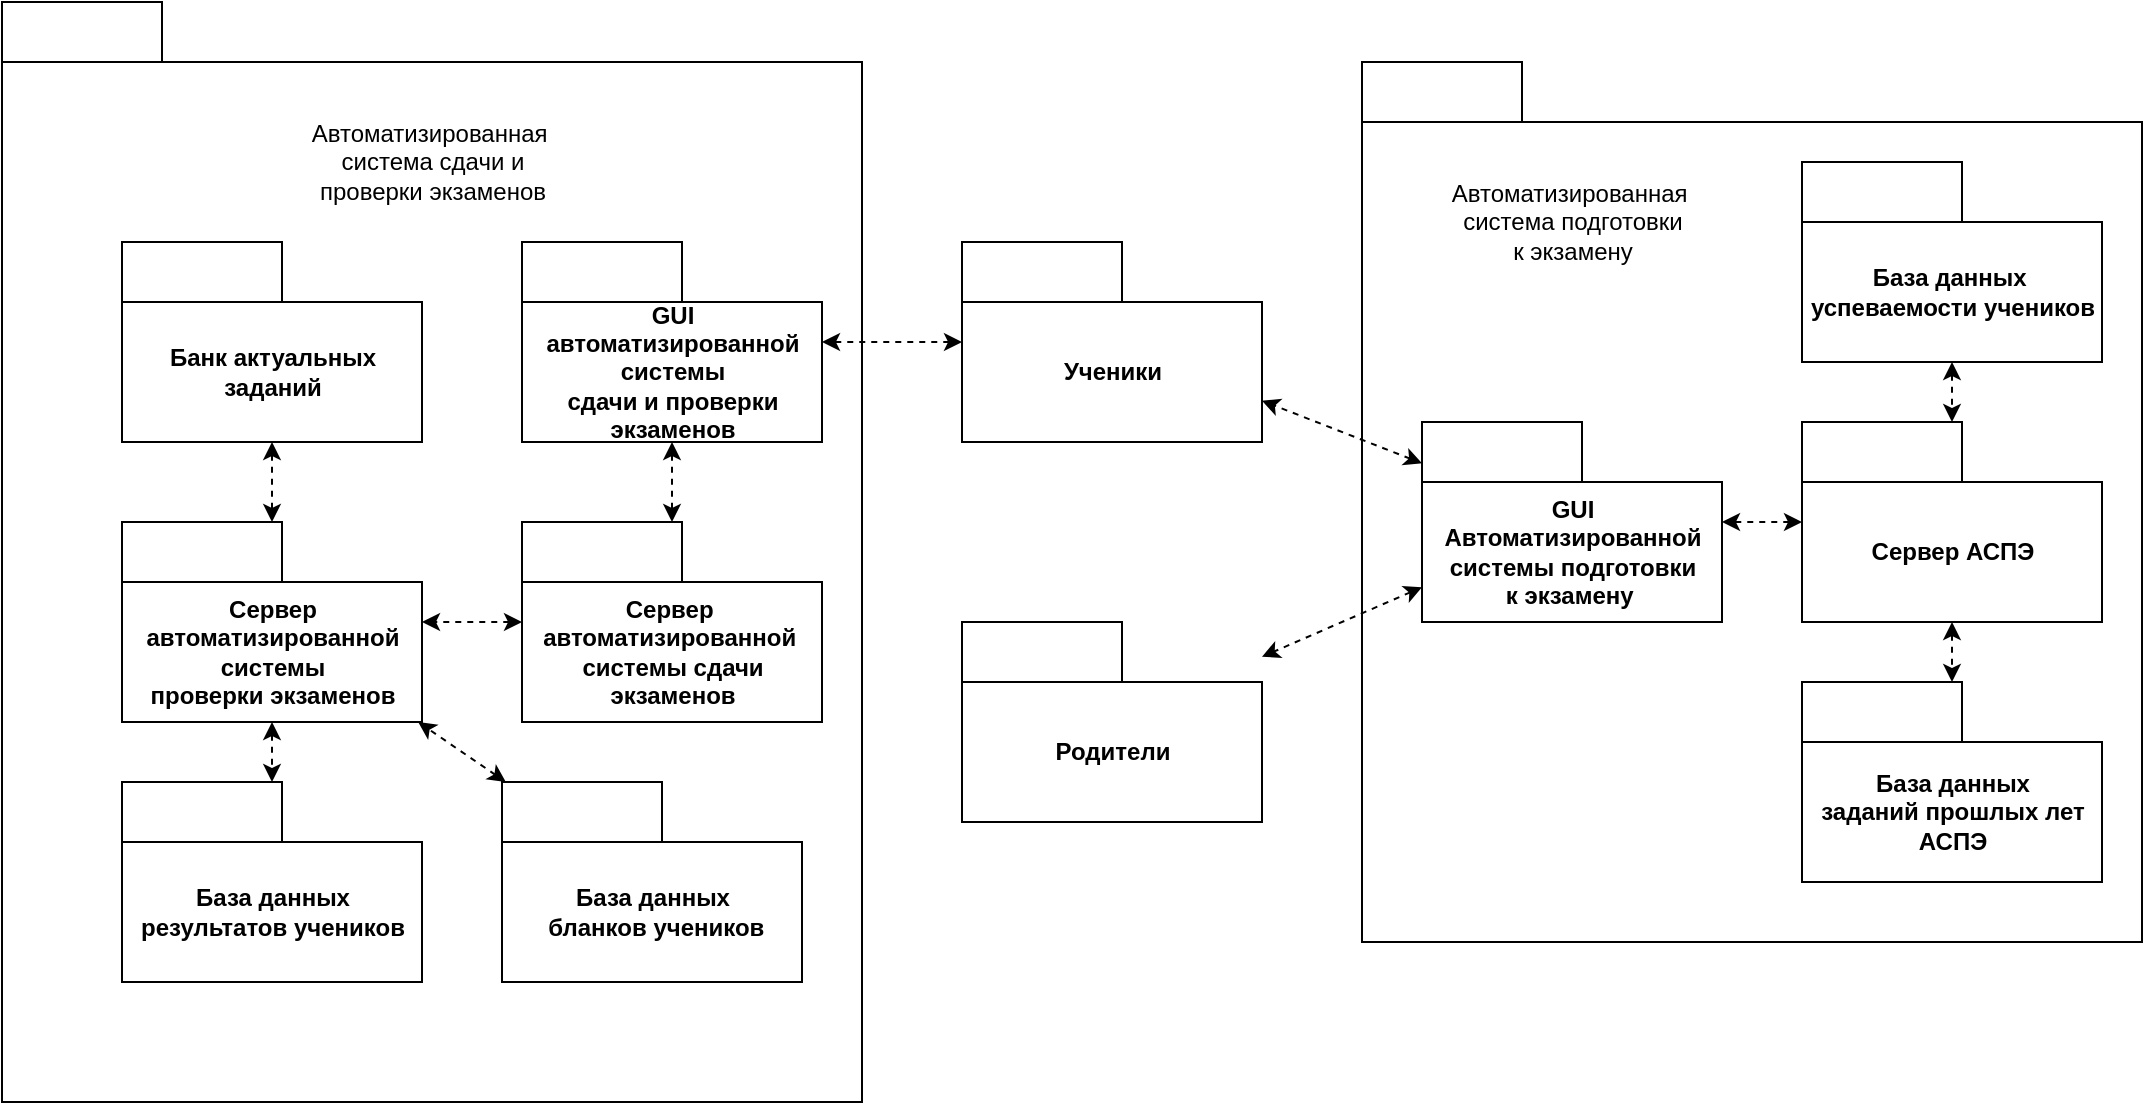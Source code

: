 <mxfile version="20.5.3" type="device"><diagram id="-CtWQOdu8uDHSN2gi57V" name="Страница 1"><mxGraphModel dx="1209" dy="492" grid="0" gridSize="10" guides="1" tooltips="1" connect="1" arrows="1" fold="1" page="0" pageScale="1" pageWidth="827" pageHeight="1169" math="0" shadow="0"><root><mxCell id="0"/><mxCell id="1" parent="0"/><mxCell id="9DWGUwwCdVkR7ZkAR2SA-22" value="" style="shape=folder;fontStyle=1;tabWidth=80;tabHeight=30;tabPosition=left;html=1;boundedLbl=1;" vertex="1" parent="1"><mxGeometry x="860" y="140" width="390" height="440" as="geometry"/></mxCell><mxCell id="9DWGUwwCdVkR7ZkAR2SA-1" value="GUI &lt;br&gt;Автоматизированной &lt;br&gt;системы подготовки &lt;br&gt;к экзамену&amp;nbsp;" style="shape=folder;fontStyle=1;tabWidth=80;tabHeight=30;tabPosition=left;html=1;boundedLbl=1;" vertex="1" parent="1"><mxGeometry x="890" y="320" width="150" height="100" as="geometry"/></mxCell><mxCell id="9DWGUwwCdVkR7ZkAR2SA-2" value="Ученики" style="shape=folder;fontStyle=1;tabWidth=80;tabHeight=30;tabPosition=left;html=1;boundedLbl=1;" vertex="1" parent="1"><mxGeometry x="660" y="230" width="150" height="100" as="geometry"/></mxCell><mxCell id="9DWGUwwCdVkR7ZkAR2SA-4" value="База данных &lt;br&gt;заданий прошлых лет&lt;br&gt;АСПЭ" style="shape=folder;fontStyle=1;tabWidth=80;tabHeight=30;tabPosition=left;html=1;boundedLbl=1;" vertex="1" parent="1"><mxGeometry x="1080" y="450" width="150" height="100" as="geometry"/></mxCell><mxCell id="9DWGUwwCdVkR7ZkAR2SA-7" value="Сервер АСПЭ" style="shape=folder;fontStyle=1;tabWidth=80;tabHeight=30;tabPosition=left;html=1;boundedLbl=1;" vertex="1" parent="1"><mxGeometry x="1080" y="320" width="150" height="100" as="geometry"/></mxCell><mxCell id="9DWGUwwCdVkR7ZkAR2SA-12" value="" style="html=1;labelBackgroundColor=#ffffff;startArrow=classic;startFill=1;startSize=6;endArrow=classic;endFill=1;endSize=6;jettySize=auto;orthogonalLoop=1;strokeWidth=1;dashed=1;fontSize=14;rounded=0;" edge="1" parent="1" source="9DWGUwwCdVkR7ZkAR2SA-1" target="9DWGUwwCdVkR7ZkAR2SA-2"><mxGeometry width="60" height="60" relative="1" as="geometry"><mxPoint x="860" y="530" as="sourcePoint"/><mxPoint x="920" y="470" as="targetPoint"/></mxGeometry></mxCell><mxCell id="9DWGUwwCdVkR7ZkAR2SA-15" value="" style="html=1;labelBackgroundColor=#ffffff;startArrow=classic;startFill=1;startSize=6;endArrow=classic;endFill=1;endSize=6;jettySize=auto;orthogonalLoop=1;strokeWidth=1;dashed=1;fontSize=14;rounded=0;" edge="1" parent="1" source="9DWGUwwCdVkR7ZkAR2SA-7" target="9DWGUwwCdVkR7ZkAR2SA-1"><mxGeometry width="60" height="60" relative="1" as="geometry"><mxPoint x="870" y="540.0" as="sourcePoint"/><mxPoint x="930" y="480.0" as="targetPoint"/></mxGeometry></mxCell><mxCell id="9DWGUwwCdVkR7ZkAR2SA-16" value="" style="html=1;labelBackgroundColor=#ffffff;startArrow=classic;startFill=1;startSize=6;endArrow=classic;endFill=1;endSize=6;jettySize=auto;orthogonalLoop=1;strokeWidth=1;dashed=1;fontSize=14;rounded=0;" edge="1" parent="1" source="9DWGUwwCdVkR7ZkAR2SA-7" target="9DWGUwwCdVkR7ZkAR2SA-4"><mxGeometry width="60" height="60" relative="1" as="geometry"><mxPoint x="880" y="550.0" as="sourcePoint"/><mxPoint x="940" y="490.0" as="targetPoint"/></mxGeometry></mxCell><mxCell id="9DWGUwwCdVkR7ZkAR2SA-17" value="" style="html=1;labelBackgroundColor=#ffffff;startArrow=classic;startFill=1;startSize=6;endArrow=classic;endFill=1;endSize=6;jettySize=auto;orthogonalLoop=1;strokeWidth=1;dashed=1;fontSize=14;rounded=0;" edge="1" parent="1" source="9DWGUwwCdVkR7ZkAR2SA-30" target="9DWGUwwCdVkR7ZkAR2SA-36"><mxGeometry width="60" height="60" relative="1" as="geometry"><mxPoint x="630" y="630.0" as="sourcePoint"/><mxPoint x="690" y="570.0" as="targetPoint"/></mxGeometry></mxCell><mxCell id="9DWGUwwCdVkR7ZkAR2SA-18" value="Родители" style="shape=folder;fontStyle=1;tabWidth=80;tabHeight=30;tabPosition=left;html=1;boundedLbl=1;" vertex="1" parent="1"><mxGeometry x="660" y="420" width="150" height="100" as="geometry"/></mxCell><mxCell id="9DWGUwwCdVkR7ZkAR2SA-19" value="" style="html=1;labelBackgroundColor=#ffffff;startArrow=classic;startFill=1;startSize=6;endArrow=classic;endFill=1;endSize=6;jettySize=auto;orthogonalLoop=1;strokeWidth=1;dashed=1;fontSize=14;rounded=0;" edge="1" parent="1" source="9DWGUwwCdVkR7ZkAR2SA-1" target="9DWGUwwCdVkR7ZkAR2SA-18"><mxGeometry width="60" height="60" relative="1" as="geometry"><mxPoint x="950" y="260.0" as="sourcePoint"/><mxPoint x="1010" y="200.0" as="targetPoint"/></mxGeometry></mxCell><mxCell id="9DWGUwwCdVkR7ZkAR2SA-20" value="База данных&amp;nbsp;&lt;br&gt;успеваемости учеников" style="shape=folder;fontStyle=1;tabWidth=80;tabHeight=30;tabPosition=left;html=1;boundedLbl=1;" vertex="1" parent="1"><mxGeometry x="1080" y="190" width="150" height="100" as="geometry"/></mxCell><mxCell id="9DWGUwwCdVkR7ZkAR2SA-21" value="" style="html=1;labelBackgroundColor=#ffffff;startArrow=classic;startFill=1;startSize=6;endArrow=classic;endFill=1;endSize=6;jettySize=auto;orthogonalLoop=1;strokeWidth=1;dashed=1;fontSize=14;rounded=0;" edge="1" parent="1" source="9DWGUwwCdVkR7ZkAR2SA-20" target="9DWGUwwCdVkR7ZkAR2SA-7"><mxGeometry width="60" height="60" relative="1" as="geometry"><mxPoint x="950" y="260.0" as="sourcePoint"/><mxPoint x="1010" y="200.0" as="targetPoint"/></mxGeometry></mxCell><mxCell id="9DWGUwwCdVkR7ZkAR2SA-23" value="Автоматизированная&amp;nbsp;&lt;br&gt;система подготовки&lt;br&gt;к экзамену" style="text;html=1;align=center;verticalAlign=middle;resizable=0;points=[];autosize=1;strokeColor=none;fillColor=none;" vertex="1" parent="1"><mxGeometry x="890" y="190" width="150" height="60" as="geometry"/></mxCell><mxCell id="9DWGUwwCdVkR7ZkAR2SA-24" value="" style="shape=folder;fontStyle=1;tabWidth=80;tabHeight=30;tabPosition=left;html=1;boundedLbl=1;" vertex="1" parent="1"><mxGeometry x="180" y="110" width="430" height="550" as="geometry"/></mxCell><mxCell id="9DWGUwwCdVkR7ZkAR2SA-25" value="Автоматизированная&amp;nbsp;&lt;br&gt;система сдачи и &lt;br&gt;проверки экзаменов" style="text;html=1;align=center;verticalAlign=middle;resizable=0;points=[];autosize=1;strokeColor=none;fillColor=none;" vertex="1" parent="1"><mxGeometry x="320" y="160" width="150" height="60" as="geometry"/></mxCell><mxCell id="9DWGUwwCdVkR7ZkAR2SA-26" value="GUI &lt;br&gt;автоматизированной &lt;br&gt;системы &lt;br&gt;сдачи и проверки&lt;br&gt;экзаменов" style="shape=folder;fontStyle=1;tabWidth=80;tabHeight=30;tabPosition=left;html=1;boundedLbl=1;" vertex="1" parent="1"><mxGeometry x="440" y="230" width="150" height="100" as="geometry"/></mxCell><mxCell id="9DWGUwwCdVkR7ZkAR2SA-27" value="" style="html=1;labelBackgroundColor=#ffffff;startArrow=classic;startFill=1;startSize=6;endArrow=classic;endFill=1;endSize=6;jettySize=auto;orthogonalLoop=1;strokeWidth=1;dashed=1;fontSize=14;rounded=0;" edge="1" parent="1" source="9DWGUwwCdVkR7ZkAR2SA-2" target="9DWGUwwCdVkR7ZkAR2SA-26"><mxGeometry width="60" height="60" relative="1" as="geometry"><mxPoint x="700" y="160.0" as="sourcePoint"/><mxPoint x="760" y="100.0" as="targetPoint"/></mxGeometry></mxCell><mxCell id="9DWGUwwCdVkR7ZkAR2SA-28" value="Сервер&amp;nbsp;&lt;br&gt;автоматизированной&amp;nbsp;&lt;br&gt;системы сдачи&lt;br&gt;экзаменов" style="shape=folder;fontStyle=1;tabWidth=80;tabHeight=30;tabPosition=left;html=1;boundedLbl=1;" vertex="1" parent="1"><mxGeometry x="440" y="370" width="150" height="100" as="geometry"/></mxCell><mxCell id="9DWGUwwCdVkR7ZkAR2SA-30" value="Сервер &lt;br&gt;автоматизированной &lt;br&gt;системы &lt;br&gt;проверки экзаменов" style="shape=folder;fontStyle=1;tabWidth=80;tabHeight=30;tabPosition=left;html=1;boundedLbl=1;" vertex="1" parent="1"><mxGeometry x="240" y="370" width="150" height="100" as="geometry"/></mxCell><mxCell id="9DWGUwwCdVkR7ZkAR2SA-31" value="" style="html=1;labelBackgroundColor=#ffffff;startArrow=classic;startFill=1;startSize=6;endArrow=classic;endFill=1;endSize=6;jettySize=auto;orthogonalLoop=1;strokeWidth=1;dashed=1;fontSize=14;rounded=0;" edge="1" parent="1" source="9DWGUwwCdVkR7ZkAR2SA-28" target="9DWGUwwCdVkR7ZkAR2SA-30"><mxGeometry width="60" height="60" relative="1" as="geometry"><mxPoint x="700" y="160.0" as="sourcePoint"/><mxPoint x="760" y="100.0" as="targetPoint"/></mxGeometry></mxCell><mxCell id="9DWGUwwCdVkR7ZkAR2SA-29" value="" style="html=1;labelBackgroundColor=#ffffff;startArrow=classic;startFill=1;startSize=6;endArrow=classic;endFill=1;endSize=6;jettySize=auto;orthogonalLoop=1;strokeWidth=1;dashed=1;fontSize=14;rounded=0;" edge="1" parent="1" source="9DWGUwwCdVkR7ZkAR2SA-26" target="9DWGUwwCdVkR7ZkAR2SA-28"><mxGeometry width="60" height="60" relative="1" as="geometry"><mxPoint x="700" y="160.0" as="sourcePoint"/><mxPoint x="760" y="100.0" as="targetPoint"/></mxGeometry></mxCell><mxCell id="9DWGUwwCdVkR7ZkAR2SA-32" value="Банк актуальных &lt;br&gt;заданий" style="shape=folder;fontStyle=1;tabWidth=80;tabHeight=30;tabPosition=left;html=1;boundedLbl=1;" vertex="1" parent="1"><mxGeometry x="240" y="230" width="150" height="100" as="geometry"/></mxCell><mxCell id="9DWGUwwCdVkR7ZkAR2SA-33" value="База данных&lt;br&gt;&amp;nbsp;бланков учеников" style="shape=folder;fontStyle=1;tabWidth=80;tabHeight=30;tabPosition=left;html=1;boundedLbl=1;" vertex="1" parent="1"><mxGeometry x="430" y="500" width="150" height="100" as="geometry"/></mxCell><mxCell id="9DWGUwwCdVkR7ZkAR2SA-34" value="" style="html=1;labelBackgroundColor=#ffffff;startArrow=classic;startFill=1;startSize=6;endArrow=classic;endFill=1;endSize=6;jettySize=auto;orthogonalLoop=1;strokeWidth=1;dashed=1;fontSize=14;rounded=0;" edge="1" parent="1" source="9DWGUwwCdVkR7ZkAR2SA-33" target="9DWGUwwCdVkR7ZkAR2SA-30"><mxGeometry width="60" height="60" relative="1" as="geometry"><mxPoint x="640" y="640" as="sourcePoint"/><mxPoint x="700" y="580" as="targetPoint"/></mxGeometry></mxCell><mxCell id="9DWGUwwCdVkR7ZkAR2SA-35" value="" style="html=1;labelBackgroundColor=#ffffff;startArrow=classic;startFill=1;startSize=6;endArrow=classic;endFill=1;endSize=6;jettySize=auto;orthogonalLoop=1;strokeWidth=1;dashed=1;fontSize=14;rounded=0;" edge="1" parent="1" source="9DWGUwwCdVkR7ZkAR2SA-32" target="9DWGUwwCdVkR7ZkAR2SA-30"><mxGeometry width="60" height="60" relative="1" as="geometry"><mxPoint x="441.923" y="510" as="sourcePoint"/><mxPoint x="398.077" y="480" as="targetPoint"/></mxGeometry></mxCell><mxCell id="9DWGUwwCdVkR7ZkAR2SA-36" value="База данных &lt;br&gt;результатов учеников" style="shape=folder;fontStyle=1;tabWidth=80;tabHeight=30;tabPosition=left;html=1;boundedLbl=1;" vertex="1" parent="1"><mxGeometry x="240" y="500" width="150" height="100" as="geometry"/></mxCell><mxCell id="9DWGUwwCdVkR7ZkAR2SA-38" value="" style="html=1;labelBackgroundColor=#ffffff;startArrow=classic;startFill=1;startSize=6;endArrow=classic;endFill=1;endSize=6;jettySize=auto;orthogonalLoop=1;strokeWidth=1;dashed=1;fontSize=14;rounded=0;" edge="1" parent="1" source="9DWGUwwCdVkR7ZkAR2SA-30" target="9DWGUwwCdVkR7ZkAR2SA-36"><mxGeometry width="60" height="60" relative="1" as="geometry"><mxPoint x="396.429" y="380.0" as="sourcePoint"/><mxPoint x="453.571" y="340.0" as="targetPoint"/></mxGeometry></mxCell></root></mxGraphModel></diagram></mxfile>